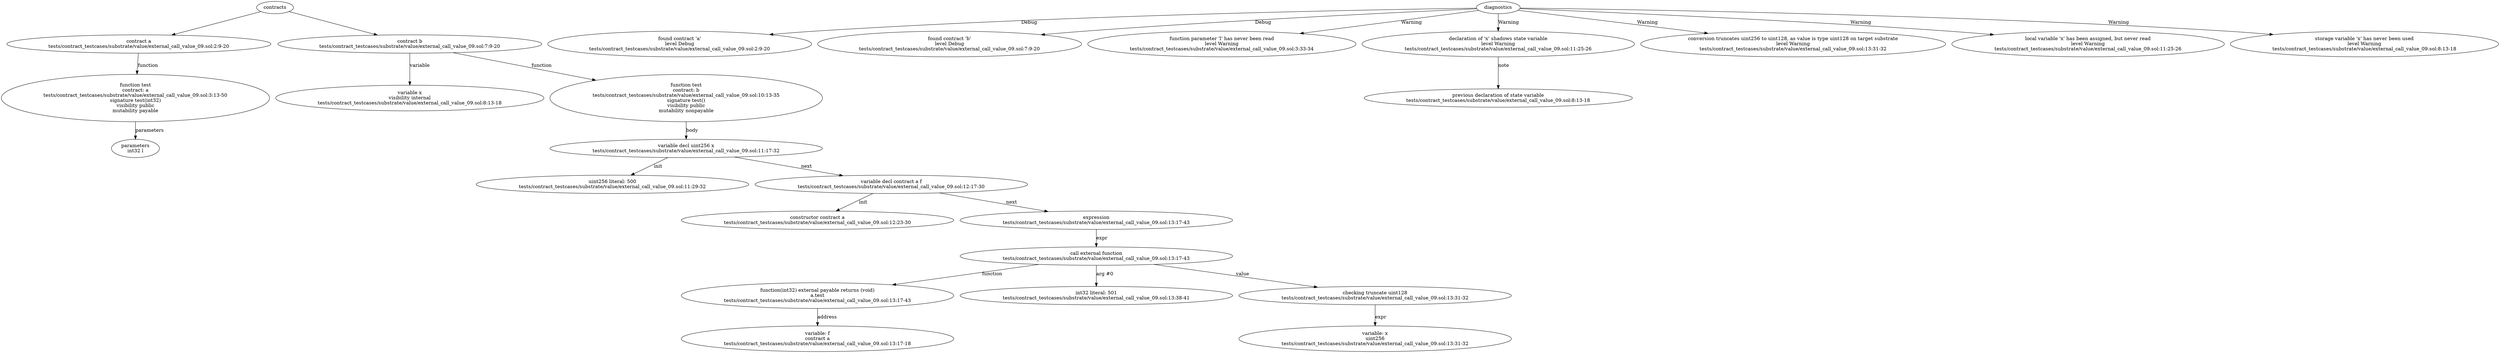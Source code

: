 strict digraph "tests/contract_testcases/substrate/value/external_call_value_09.sol" {
	contract [label="contract a\ntests/contract_testcases/substrate/value/external_call_value_09.sol:2:9-20"]
	test [label="function test\ncontract: a\ntests/contract_testcases/substrate/value/external_call_value_09.sol:3:13-50\nsignature test(int32)\nvisibility public\nmutability payable"]
	parameters [label="parameters\nint32 l"]
	contract_4 [label="contract b\ntests/contract_testcases/substrate/value/external_call_value_09.sol:7:9-20"]
	var [label="variable x\nvisibility internal\ntests/contract_testcases/substrate/value/external_call_value_09.sol:8:13-18"]
	test_6 [label="function test\ncontract: b\ntests/contract_testcases/substrate/value/external_call_value_09.sol:10:13-35\nsignature test()\nvisibility public\nmutability nonpayable"]
	var_decl [label="variable decl uint256 x\ntests/contract_testcases/substrate/value/external_call_value_09.sol:11:17-32"]
	number_literal [label="uint256 literal: 500\ntests/contract_testcases/substrate/value/external_call_value_09.sol:11:29-32"]
	var_decl_9 [label="variable decl contract a f\ntests/contract_testcases/substrate/value/external_call_value_09.sol:12:17-30"]
	constructor [label="constructor contract a\ntests/contract_testcases/substrate/value/external_call_value_09.sol:12:23-30"]
	expr [label="expression\ntests/contract_testcases/substrate/value/external_call_value_09.sol:13:17-43"]
	call_external_function [label="call external function\ntests/contract_testcases/substrate/value/external_call_value_09.sol:13:17-43"]
	external_function [label="function(int32) external payable returns (void)\na.test\ntests/contract_testcases/substrate/value/external_call_value_09.sol:13:17-43"]
	variable [label="variable: f\ncontract a\ntests/contract_testcases/substrate/value/external_call_value_09.sol:13:17-18"]
	number_literal_15 [label="int32 literal: 501\ntests/contract_testcases/substrate/value/external_call_value_09.sol:13:38-41"]
	trunc [label="checking truncate uint128\ntests/contract_testcases/substrate/value/external_call_value_09.sol:13:31-32"]
	variable_17 [label="variable: x\nuint256\ntests/contract_testcases/substrate/value/external_call_value_09.sol:13:31-32"]
	diagnostic [label="found contract 'a'\nlevel Debug\ntests/contract_testcases/substrate/value/external_call_value_09.sol:2:9-20"]
	diagnostic_20 [label="found contract 'b'\nlevel Debug\ntests/contract_testcases/substrate/value/external_call_value_09.sol:7:9-20"]
	diagnostic_21 [label="function parameter 'l' has never been read\nlevel Warning\ntests/contract_testcases/substrate/value/external_call_value_09.sol:3:33-34"]
	diagnostic_22 [label="declaration of 'x' shadows state variable\nlevel Warning\ntests/contract_testcases/substrate/value/external_call_value_09.sol:11:25-26"]
	note [label="previous declaration of state variable\ntests/contract_testcases/substrate/value/external_call_value_09.sol:8:13-18"]
	diagnostic_24 [label="conversion truncates uint256 to uint128, as value is type uint128 on target substrate\nlevel Warning\ntests/contract_testcases/substrate/value/external_call_value_09.sol:13:31-32"]
	diagnostic_25 [label="local variable 'x' has been assigned, but never read\nlevel Warning\ntests/contract_testcases/substrate/value/external_call_value_09.sol:11:25-26"]
	diagnostic_26 [label="storage variable 'x' has never been used\nlevel Warning\ntests/contract_testcases/substrate/value/external_call_value_09.sol:8:13-18"]
	contracts -> contract
	contract -> test [label="function"]
	test -> parameters [label="parameters"]
	contracts -> contract_4
	contract_4 -> var [label="variable"]
	contract_4 -> test_6 [label="function"]
	test_6 -> var_decl [label="body"]
	var_decl -> number_literal [label="init"]
	var_decl -> var_decl_9 [label="next"]
	var_decl_9 -> constructor [label="init"]
	var_decl_9 -> expr [label="next"]
	expr -> call_external_function [label="expr"]
	call_external_function -> external_function [label="function"]
	external_function -> variable [label="address"]
	call_external_function -> number_literal_15 [label="arg #0"]
	call_external_function -> trunc [label="value"]
	trunc -> variable_17 [label="expr"]
	diagnostics -> diagnostic [label="Debug"]
	diagnostics -> diagnostic_20 [label="Debug"]
	diagnostics -> diagnostic_21 [label="Warning"]
	diagnostics -> diagnostic_22 [label="Warning"]
	diagnostic_22 -> note [label="note"]
	diagnostics -> diagnostic_24 [label="Warning"]
	diagnostics -> diagnostic_25 [label="Warning"]
	diagnostics -> diagnostic_26 [label="Warning"]
}
